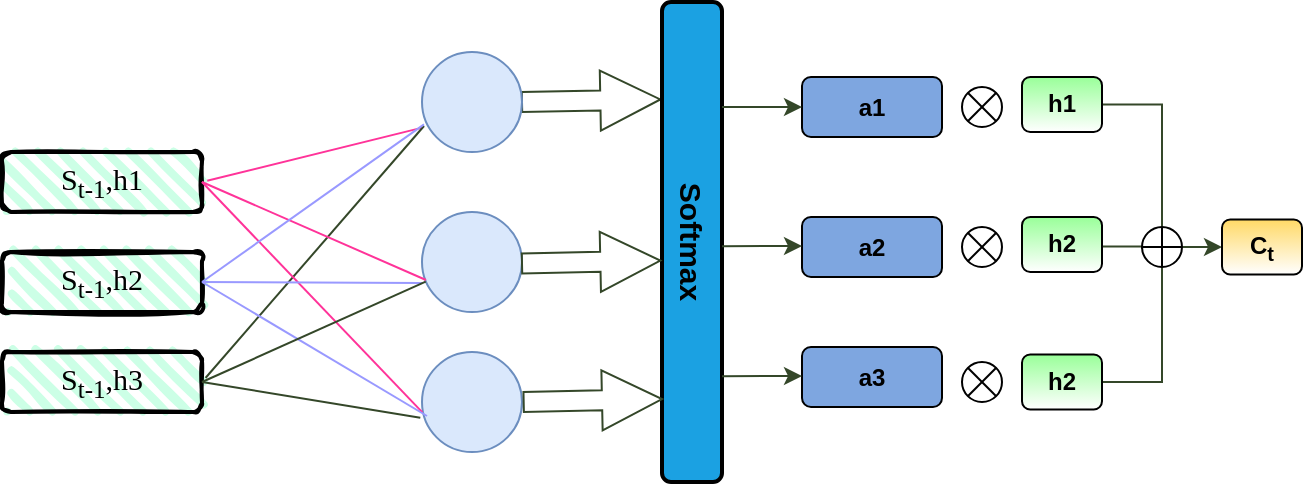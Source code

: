<mxfile version="13.11.0" type="github">
  <diagram id="qeC-ntDS0ax_iXemmtNa" name="Page-1">
    <mxGraphModel dx="1185" dy="668" grid="1" gridSize="10" guides="1" tooltips="1" connect="1" arrows="1" fold="1" page="1" pageScale="1" pageWidth="850" pageHeight="1100" math="0" shadow="0">
      <root>
        <mxCell id="0" />
        <mxCell id="1" parent="0" />
        <mxCell id="deqMPrI_tPwzELP50Djx-53" style="edgeStyle=none;rounded=0;orthogonalLoop=1;jettySize=auto;html=1;exitX=1;exitY=0.5;exitDx=0;exitDy=0;entryX=-0.028;entryY=0.203;entryDx=0;entryDy=0;entryPerimeter=0;endArrow=none;endFill=0;strokeColor=#344729;shape=arrow;" edge="1" parent="1" source="deqMPrI_tPwzELP50Djx-7" target="deqMPrI_tPwzELP50Djx-52">
          <mxGeometry relative="1" as="geometry" />
        </mxCell>
        <mxCell id="deqMPrI_tPwzELP50Djx-7" value="" style="ellipse;whiteSpace=wrap;html=1;aspect=fixed;fillColor=#dae8fc;strokeColor=#6c8ebf;" vertex="1" parent="1">
          <mxGeometry x="350" y="290" width="50" height="50" as="geometry" />
        </mxCell>
        <mxCell id="deqMPrI_tPwzELP50Djx-8" value="" style="ellipse;whiteSpace=wrap;html=1;aspect=fixed;fillColor=#dae8fc;strokeColor=#6c8ebf;" vertex="1" parent="1">
          <mxGeometry x="350" y="370" width="50" height="50" as="geometry" />
        </mxCell>
        <mxCell id="deqMPrI_tPwzELP50Djx-9" value="" style="ellipse;whiteSpace=wrap;html=1;aspect=fixed;fillColor=#dae8fc;strokeColor=#6c8ebf;" vertex="1" parent="1">
          <mxGeometry x="350" y="440" width="50" height="50" as="geometry" />
        </mxCell>
        <mxCell id="deqMPrI_tPwzELP50Djx-16" style="rounded=0;orthogonalLoop=1;jettySize=auto;html=1;endArrow=none;endFill=0;strokeColor=#FF3399;entryX=0.004;entryY=0.756;entryDx=0;entryDy=0;entryPerimeter=0;exitX=1;exitY=0.5;exitDx=0;exitDy=0;" edge="1" parent="1" source="deqMPrI_tPwzELP50Djx-13" target="deqMPrI_tPwzELP50Djx-7">
          <mxGeometry relative="1" as="geometry">
            <mxPoint x="240" y="365" as="sourcePoint" />
            <mxPoint x="399" y="286" as="targetPoint" />
          </mxGeometry>
        </mxCell>
        <mxCell id="deqMPrI_tPwzELP50Djx-13" value="&lt;font style=&quot;font-size: 15px&quot; face=&quot;Lucida Console&quot;&gt;S&lt;sub&gt;t-1&lt;/sub&gt;,h1&lt;/font&gt;" style="rounded=1;whiteSpace=wrap;html=1;strokeWidth=2;fillWeight=4;hachureGap=8;hachureAngle=45;sketch=1;fillColor=#CCFFE6;fillStyle=hachure;" vertex="1" parent="1">
          <mxGeometry x="140" y="340" width="100" height="30" as="geometry" />
        </mxCell>
        <mxCell id="deqMPrI_tPwzELP50Djx-14" value="&lt;font style=&quot;font-size: 15px&quot; face=&quot;Lucida Console&quot;&gt;S&lt;sub&gt;t-1&lt;/sub&gt;,h2&lt;/font&gt;" style="rounded=1;whiteSpace=wrap;html=1;strokeWidth=2;fillWeight=4;hachureGap=8;hachureAngle=45;sketch=1;fillColor=#CCFFE6;fillStyle=hachure;" vertex="1" parent="1">
          <mxGeometry x="140" y="390" width="100" height="30" as="geometry" />
        </mxCell>
        <mxCell id="deqMPrI_tPwzELP50Djx-47" style="edgeStyle=none;rounded=0;orthogonalLoop=1;jettySize=auto;html=1;exitX=1;exitY=0.5;exitDx=0;exitDy=0;endArrow=none;endFill=0;strokeColor=#344729;entryX=0.02;entryY=0.74;entryDx=0;entryDy=0;entryPerimeter=0;" edge="1" parent="1" source="deqMPrI_tPwzELP50Djx-15" target="deqMPrI_tPwzELP50Djx-7">
          <mxGeometry relative="1" as="geometry">
            <mxPoint x="401" y="286" as="targetPoint" />
          </mxGeometry>
        </mxCell>
        <mxCell id="deqMPrI_tPwzELP50Djx-15" value="&lt;font style=&quot;font-size: 15px&quot; face=&quot;Lucida Console&quot;&gt;S&lt;sub&gt;t-1&lt;/sub&gt;,h3&lt;/font&gt;" style="rounded=1;whiteSpace=wrap;html=1;strokeWidth=2;fillWeight=4;hachureGap=8;hachureAngle=45;sketch=1;fillColor=#CCFFE6;fillStyle=hachure;" vertex="1" parent="1">
          <mxGeometry x="140" y="440" width="100" height="30" as="geometry" />
        </mxCell>
        <mxCell id="deqMPrI_tPwzELP50Djx-18" style="rounded=0;orthogonalLoop=1;jettySize=auto;html=1;endArrow=none;endFill=0;strokeColor=#FF3399;entryX=0.04;entryY=0.68;entryDx=0;entryDy=0;entryPerimeter=0;exitX=1;exitY=0.5;exitDx=0;exitDy=0;" edge="1" parent="1" source="deqMPrI_tPwzELP50Djx-13" target="deqMPrI_tPwzELP50Djx-8">
          <mxGeometry relative="1" as="geometry">
            <mxPoint x="240" y="365" as="sourcePoint" />
            <mxPoint x="409" y="296" as="targetPoint" />
          </mxGeometry>
        </mxCell>
        <mxCell id="deqMPrI_tPwzELP50Djx-19" style="rounded=0;orthogonalLoop=1;jettySize=auto;html=1;endArrow=none;endFill=0;strokeColor=#FF3399;entryX=0.004;entryY=0.604;entryDx=0;entryDy=0;exitX=1;exitY=0.5;exitDx=0;exitDy=0;entryPerimeter=0;" edge="1" parent="1" source="deqMPrI_tPwzELP50Djx-13" target="deqMPrI_tPwzELP50Djx-9">
          <mxGeometry relative="1" as="geometry">
            <mxPoint x="240" y="354" as="sourcePoint" />
            <mxPoint x="412" y="354" as="targetPoint" />
          </mxGeometry>
        </mxCell>
        <mxCell id="deqMPrI_tPwzELP50Djx-22" style="rounded=0;orthogonalLoop=1;jettySize=auto;html=1;endArrow=none;endFill=0;strokeColor=#9999FF;entryX=0;entryY=0.709;entryDx=0;entryDy=0;entryPerimeter=0;exitX=1;exitY=0.5;exitDx=0;exitDy=0;" edge="1" parent="1" source="deqMPrI_tPwzELP50Djx-14" target="deqMPrI_tPwzELP50Djx-8">
          <mxGeometry relative="1" as="geometry">
            <mxPoint x="238" y="429" as="sourcePoint" />
            <mxPoint x="401" y="350" as="targetPoint" />
          </mxGeometry>
        </mxCell>
        <mxCell id="deqMPrI_tPwzELP50Djx-23" style="rounded=0;orthogonalLoop=1;jettySize=auto;html=1;endArrow=none;endFill=0;strokeColor=#9999FF;exitX=1;exitY=0.5;exitDx=0;exitDy=0;entryX=0.05;entryY=0.64;entryDx=0;entryDy=0;entryPerimeter=0;" edge="1" parent="1" source="deqMPrI_tPwzELP50Djx-14" target="deqMPrI_tPwzELP50Djx-9">
          <mxGeometry relative="1" as="geometry">
            <mxPoint x="238" y="429" as="sourcePoint" />
            <mxPoint x="400" y="400" as="targetPoint" />
          </mxGeometry>
        </mxCell>
        <mxCell id="deqMPrI_tPwzELP50Djx-26" style="rounded=0;orthogonalLoop=1;jettySize=auto;html=1;endArrow=none;endFill=0;strokeColor=#9999FF;entryX=0.02;entryY=0.724;entryDx=0;entryDy=0;entryPerimeter=0;exitX=1;exitY=0.5;exitDx=0;exitDy=0;" edge="1" parent="1" source="deqMPrI_tPwzELP50Djx-14" target="deqMPrI_tPwzELP50Djx-7">
          <mxGeometry relative="1" as="geometry">
            <mxPoint x="240" y="424" as="sourcePoint" />
            <mxPoint x="400" y="290" as="targetPoint" />
          </mxGeometry>
        </mxCell>
        <mxCell id="deqMPrI_tPwzELP50Djx-48" style="edgeStyle=none;rounded=0;orthogonalLoop=1;jettySize=auto;html=1;endArrow=none;endFill=0;strokeColor=#344729;entryX=0.037;entryY=0.697;entryDx=0;entryDy=0;entryPerimeter=0;exitX=1;exitY=0.5;exitDx=0;exitDy=0;" edge="1" parent="1" source="deqMPrI_tPwzELP50Djx-15" target="deqMPrI_tPwzELP50Djx-8">
          <mxGeometry relative="1" as="geometry">
            <mxPoint x="410" y="300" as="targetPoint" />
            <mxPoint x="240" y="490" as="sourcePoint" />
          </mxGeometry>
        </mxCell>
        <mxCell id="deqMPrI_tPwzELP50Djx-49" style="edgeStyle=none;rounded=0;orthogonalLoop=1;jettySize=auto;html=1;endArrow=none;endFill=0;strokeColor=#344729;exitX=1;exitY=0.5;exitDx=0;exitDy=0;entryX=-0.017;entryY=0.657;entryDx=0;entryDy=0;entryPerimeter=0;" edge="1" parent="1" source="deqMPrI_tPwzELP50Djx-15" target="deqMPrI_tPwzELP50Djx-9">
          <mxGeometry relative="1" as="geometry">
            <mxPoint x="400" y="451" as="targetPoint" />
            <mxPoint x="240" y="490" as="sourcePoint" />
          </mxGeometry>
        </mxCell>
        <mxCell id="deqMPrI_tPwzELP50Djx-52" value="" style="rounded=1;whiteSpace=wrap;html=1;strokeWidth=2;fillWeight=4;hachureGap=8;hachureAngle=45;fillColor=#1ba1e2;sketch=0;" vertex="1" parent="1">
          <mxGeometry x="470" y="265" width="30" height="240" as="geometry" />
        </mxCell>
        <mxCell id="deqMPrI_tPwzELP50Djx-56" style="edgeStyle=none;rounded=0;orthogonalLoop=1;jettySize=auto;html=1;exitX=1;exitY=0.5;exitDx=0;exitDy=0;entryX=-0.028;entryY=0.227;entryDx=0;entryDy=0;entryPerimeter=0;endArrow=none;endFill=0;strokeColor=#344729;shape=arrow;" edge="1" parent="1">
          <mxGeometry relative="1" as="geometry">
            <mxPoint x="400" y="395.72" as="sourcePoint" />
            <mxPoint x="469.16" y="394.28" as="targetPoint" />
          </mxGeometry>
        </mxCell>
        <mxCell id="deqMPrI_tPwzELP50Djx-57" style="edgeStyle=none;rounded=0;orthogonalLoop=1;jettySize=auto;html=1;exitX=1;exitY=0.5;exitDx=0;exitDy=0;entryX=-0.028;entryY=0.227;entryDx=0;entryDy=0;entryPerimeter=0;endArrow=none;endFill=0;strokeColor=#344729;shape=arrow;" edge="1" parent="1">
          <mxGeometry relative="1" as="geometry">
            <mxPoint x="400.84" y="465" as="sourcePoint" />
            <mxPoint x="470" y="463.56" as="targetPoint" />
          </mxGeometry>
        </mxCell>
        <mxCell id="deqMPrI_tPwzELP50Djx-60" value="&lt;b&gt;a1&lt;/b&gt;" style="rounded=1;whiteSpace=wrap;html=1;sketch=0;fillColor=#7EA6E0;" vertex="1" parent="1">
          <mxGeometry x="540" y="302.5" width="70" height="30" as="geometry" />
        </mxCell>
        <mxCell id="deqMPrI_tPwzELP50Djx-64" value="&lt;b&gt;a2&lt;/b&gt;" style="rounded=1;whiteSpace=wrap;html=1;sketch=0;fillColor=#7EA6E0;" vertex="1" parent="1">
          <mxGeometry x="540" y="372.5" width="70" height="30" as="geometry" />
        </mxCell>
        <mxCell id="deqMPrI_tPwzELP50Djx-65" value="&lt;b&gt;a3&lt;/b&gt;" style="rounded=1;whiteSpace=wrap;html=1;sketch=0;fillColor=#7EA6E0;" vertex="1" parent="1">
          <mxGeometry x="540" y="437.5" width="70" height="30" as="geometry" />
        </mxCell>
        <mxCell id="deqMPrI_tPwzELP50Djx-67" value="" style="endArrow=classic;html=1;strokeColor=#344729;" edge="1" parent="1" target="deqMPrI_tPwzELP50Djx-60">
          <mxGeometry width="50" height="50" relative="1" as="geometry">
            <mxPoint x="500" y="317.5" as="sourcePoint" />
            <mxPoint x="550" y="262.5" as="targetPoint" />
          </mxGeometry>
        </mxCell>
        <mxCell id="deqMPrI_tPwzELP50Djx-68" value="" style="endArrow=classic;html=1;strokeColor=#344729;" edge="1" parent="1">
          <mxGeometry width="50" height="50" relative="1" as="geometry">
            <mxPoint x="500" y="387.08" as="sourcePoint" />
            <mxPoint x="540" y="387" as="targetPoint" />
          </mxGeometry>
        </mxCell>
        <mxCell id="deqMPrI_tPwzELP50Djx-69" value="" style="endArrow=classic;html=1;strokeColor=#344729;" edge="1" parent="1">
          <mxGeometry width="50" height="50" relative="1" as="geometry">
            <mxPoint x="500" y="452.08" as="sourcePoint" />
            <mxPoint x="540" y="452" as="targetPoint" />
          </mxGeometry>
        </mxCell>
        <mxCell id="deqMPrI_tPwzELP50Djx-71" value="&lt;b&gt;&lt;font style=&quot;font-size: 15px&quot;&gt;Softmax&lt;/font&gt;&lt;/b&gt;" style="text;html=1;strokeColor=none;fillColor=none;align=center;verticalAlign=middle;whiteSpace=wrap;rounded=0;sketch=0;rotation=90;" vertex="1" parent="1">
          <mxGeometry x="435" y="375" width="100" height="20" as="geometry" />
        </mxCell>
        <mxCell id="deqMPrI_tPwzELP50Djx-72" value="" style="shape=sumEllipse;perimeter=ellipsePerimeter;whiteSpace=wrap;html=1;backgroundOutline=1;sketch=0;gradientColor=#ffffff;fillColor=none;" vertex="1" parent="1">
          <mxGeometry x="620" y="307.5" width="20" height="20" as="geometry" />
        </mxCell>
        <mxCell id="deqMPrI_tPwzELP50Djx-93" style="edgeStyle=orthogonalEdgeStyle;rounded=0;orthogonalLoop=1;jettySize=auto;html=1;exitX=1;exitY=0.5;exitDx=0;exitDy=0;entryX=0.5;entryY=0;entryDx=0;entryDy=0;endArrow=none;endFill=0;strokeColor=#344729;" edge="1" parent="1" source="deqMPrI_tPwzELP50Djx-75" target="deqMPrI_tPwzELP50Djx-90">
          <mxGeometry relative="1" as="geometry" />
        </mxCell>
        <mxCell id="deqMPrI_tPwzELP50Djx-75" value="&lt;b&gt;h1&lt;/b&gt;" style="rounded=1;whiteSpace=wrap;html=1;sketch=0;gradientColor=#ffffff;fillColor=#99FF99;" vertex="1" parent="1">
          <mxGeometry x="650" y="302.5" width="40" height="27.5" as="geometry" />
        </mxCell>
        <mxCell id="deqMPrI_tPwzELP50Djx-76" value="" style="shape=sumEllipse;perimeter=ellipsePerimeter;whiteSpace=wrap;html=1;backgroundOutline=1;sketch=0;gradientColor=#ffffff;fillColor=none;" vertex="1" parent="1">
          <mxGeometry x="620" y="377.5" width="20" height="20" as="geometry" />
        </mxCell>
        <mxCell id="deqMPrI_tPwzELP50Djx-94" style="edgeStyle=orthogonalEdgeStyle;rounded=0;orthogonalLoop=1;jettySize=auto;html=1;exitX=1;exitY=0.5;exitDx=0;exitDy=0;entryX=0;entryY=0.5;entryDx=0;entryDy=0;endArrow=none;endFill=0;strokeColor=#344729;" edge="1" parent="1">
          <mxGeometry relative="1" as="geometry">
            <mxPoint x="690" y="387.25" as="sourcePoint" />
            <mxPoint x="710" y="388.5" as="targetPoint" />
          </mxGeometry>
        </mxCell>
        <mxCell id="deqMPrI_tPwzELP50Djx-77" value="&lt;b&gt;h2&lt;/b&gt;" style="rounded=1;whiteSpace=wrap;html=1;sketch=0;gradientColor=#ffffff;fillColor=#99FF99;" vertex="1" parent="1">
          <mxGeometry x="650" y="372.5" width="40" height="27.5" as="geometry" />
        </mxCell>
        <mxCell id="deqMPrI_tPwzELP50Djx-80" value="" style="shape=sumEllipse;perimeter=ellipsePerimeter;whiteSpace=wrap;html=1;backgroundOutline=1;sketch=0;gradientColor=#ffffff;fillColor=none;" vertex="1" parent="1">
          <mxGeometry x="620" y="445" width="20" height="20" as="geometry" />
        </mxCell>
        <mxCell id="deqMPrI_tPwzELP50Djx-95" style="edgeStyle=orthogonalEdgeStyle;rounded=0;orthogonalLoop=1;jettySize=auto;html=1;exitX=1;exitY=0.5;exitDx=0;exitDy=0;entryX=0.5;entryY=1;entryDx=0;entryDy=0;endArrow=none;endFill=0;strokeColor=#344729;" edge="1" parent="1" source="deqMPrI_tPwzELP50Djx-81" target="deqMPrI_tPwzELP50Djx-90">
          <mxGeometry relative="1" as="geometry" />
        </mxCell>
        <mxCell id="deqMPrI_tPwzELP50Djx-81" value="&lt;b&gt;h2&lt;/b&gt;" style="rounded=1;whiteSpace=wrap;html=1;sketch=0;gradientColor=#ffffff;fillColor=#99FF99;" vertex="1" parent="1">
          <mxGeometry x="650" y="441.25" width="40" height="27.5" as="geometry" />
        </mxCell>
        <mxCell id="deqMPrI_tPwzELP50Djx-96" style="edgeStyle=orthogonalEdgeStyle;rounded=0;orthogonalLoop=1;jettySize=auto;html=1;exitX=1;exitY=0.5;exitDx=0;exitDy=0;entryX=0;entryY=0.5;entryDx=0;entryDy=0;endArrow=classic;endFill=1;strokeColor=#344729;" edge="1" parent="1" source="deqMPrI_tPwzELP50Djx-90" target="deqMPrI_tPwzELP50Djx-91">
          <mxGeometry relative="1" as="geometry" />
        </mxCell>
        <mxCell id="deqMPrI_tPwzELP50Djx-90" value="" style="shape=orEllipse;perimeter=ellipsePerimeter;whiteSpace=wrap;html=1;backgroundOutline=1;sketch=0;fillColor=none;gradientColor=#ffffff;" vertex="1" parent="1">
          <mxGeometry x="710" y="377.5" width="20" height="20" as="geometry" />
        </mxCell>
        <mxCell id="deqMPrI_tPwzELP50Djx-91" value="&lt;b&gt;C&lt;sub&gt;t&lt;/sub&gt;&lt;/b&gt;" style="rounded=1;whiteSpace=wrap;html=1;sketch=0;gradientColor=#ffffff;fillColor=#FFD966;" vertex="1" parent="1">
          <mxGeometry x="750" y="373.75" width="40" height="27.5" as="geometry" />
        </mxCell>
      </root>
    </mxGraphModel>
  </diagram>
</mxfile>

